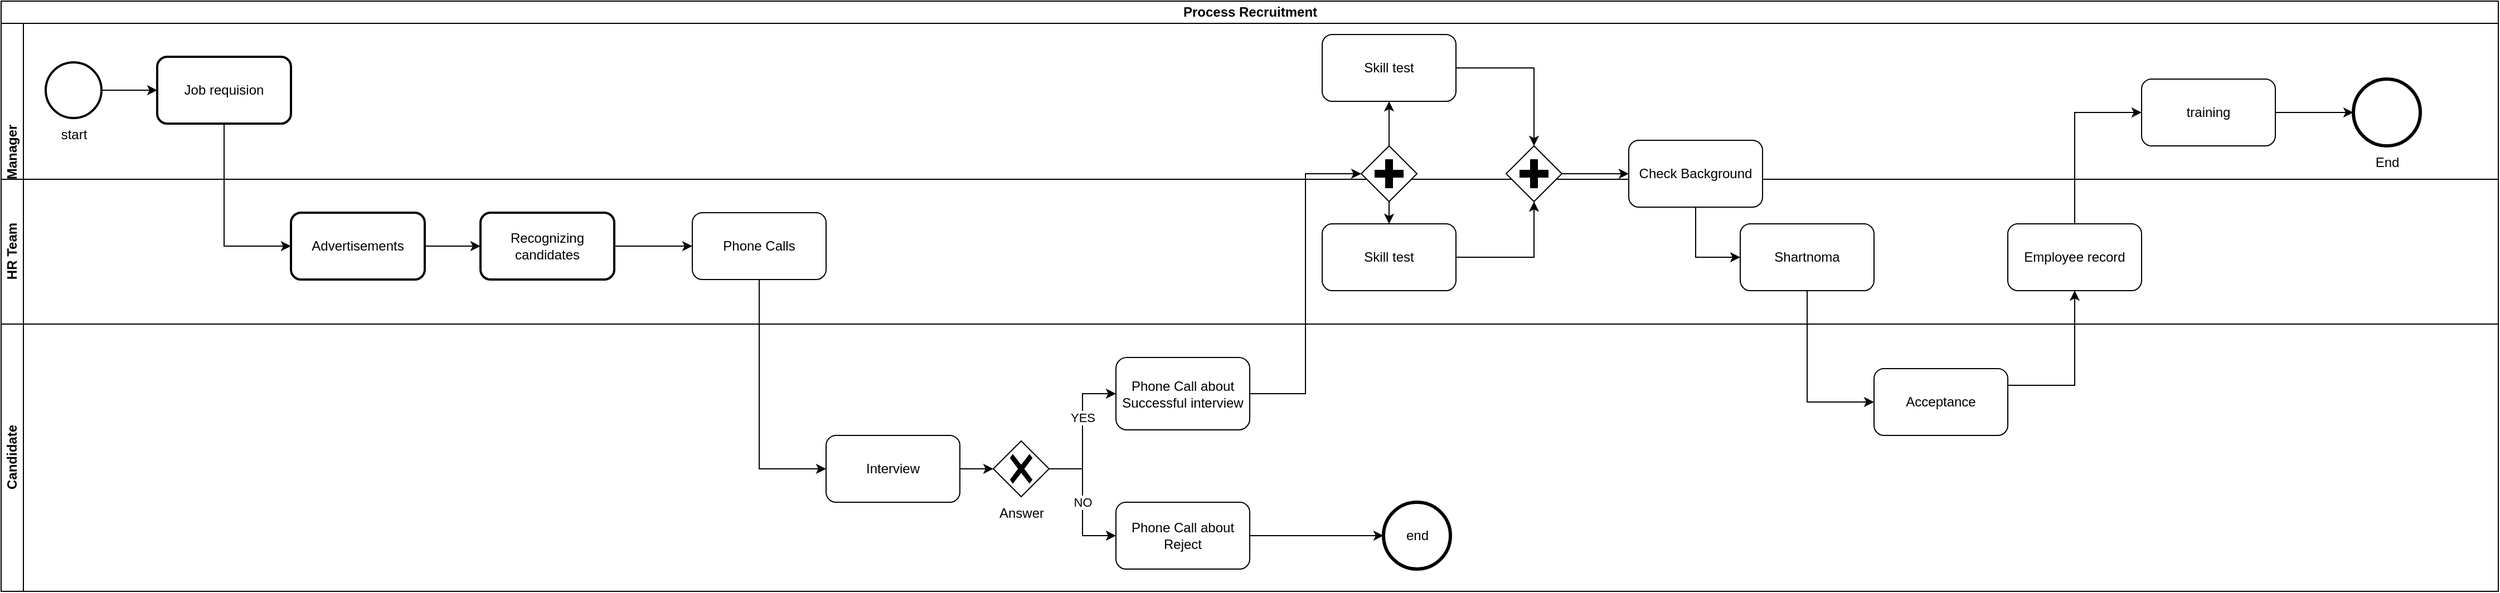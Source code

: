 <mxfile version="21.6.5" type="github">
  <diagram name="Page-1" id="CvdjDr0i6Jg4rvcCn6lh">
    <mxGraphModel dx="2407" dy="1178" grid="1" gridSize="10" guides="1" tooltips="1" connect="1" arrows="1" fold="1" page="1" pageScale="1" pageWidth="850" pageHeight="1100" math="0" shadow="0">
      <root>
        <mxCell id="0" />
        <mxCell id="1" parent="0" />
        <mxCell id="A4L6mwuvSIxqWADnMrzc-7" value="Process Recruitment" style="swimlane;childLayout=stackLayout;resizeParent=1;resizeParentMax=0;horizontal=1;startSize=20;horizontalStack=0;html=1;" vertex="1" parent="1">
          <mxGeometry x="90" width="2240" height="530" as="geometry" />
        </mxCell>
        <mxCell id="A4L6mwuvSIxqWADnMrzc-8" value="Hiring Manager" style="swimlane;startSize=20;horizontal=0;html=1;" vertex="1" parent="A4L6mwuvSIxqWADnMrzc-7">
          <mxGeometry y="20" width="2240" height="270" as="geometry" />
        </mxCell>
        <mxCell id="A4L6mwuvSIxqWADnMrzc-17" style="edgeStyle=orthogonalEdgeStyle;rounded=0;orthogonalLoop=1;jettySize=auto;html=1;entryX=0;entryY=0.5;entryDx=0;entryDy=0;" edge="1" parent="A4L6mwuvSIxqWADnMrzc-8" source="A4L6mwuvSIxqWADnMrzc-12" target="A4L6mwuvSIxqWADnMrzc-16">
          <mxGeometry relative="1" as="geometry" />
        </mxCell>
        <mxCell id="A4L6mwuvSIxqWADnMrzc-12" value="" style="ellipse;whiteSpace=wrap;html=1;aspect=fixed;strokeWidth=2;" vertex="1" parent="A4L6mwuvSIxqWADnMrzc-8">
          <mxGeometry x="40" y="35" width="50" height="50" as="geometry" />
        </mxCell>
        <mxCell id="A4L6mwuvSIxqWADnMrzc-16" value="Job requision" style="rounded=1;whiteSpace=wrap;html=1;strokeWidth=2;" vertex="1" parent="A4L6mwuvSIxqWADnMrzc-8">
          <mxGeometry x="140" y="30" width="120" height="60" as="geometry" />
        </mxCell>
        <mxCell id="A4L6mwuvSIxqWADnMrzc-21" value="start&lt;br&gt;" style="text;html=1;align=center;verticalAlign=middle;resizable=0;points=[];autosize=1;strokeColor=none;fillColor=none;" vertex="1" parent="A4L6mwuvSIxqWADnMrzc-8">
          <mxGeometry x="40" y="85" width="50" height="30" as="geometry" />
        </mxCell>
        <mxCell id="A4L6mwuvSIxqWADnMrzc-129" style="edgeStyle=orthogonalEdgeStyle;rounded=0;orthogonalLoop=1;jettySize=auto;html=1;entryX=0.5;entryY=0;entryDx=0;entryDy=0;entryPerimeter=0;" edge="1" parent="A4L6mwuvSIxqWADnMrzc-8" source="A4L6mwuvSIxqWADnMrzc-97" target="A4L6mwuvSIxqWADnMrzc-127">
          <mxGeometry relative="1" as="geometry" />
        </mxCell>
        <mxCell id="A4L6mwuvSIxqWADnMrzc-97" value="Skill test" style="rounded=1;whiteSpace=wrap;html=1;" vertex="1" parent="A4L6mwuvSIxqWADnMrzc-8">
          <mxGeometry x="1185" y="10" width="120" height="60" as="geometry" />
        </mxCell>
        <mxCell id="A4L6mwuvSIxqWADnMrzc-9" value="HR Team&lt;br&gt;" style="swimlane;startSize=20;horizontal=0;html=1;" vertex="1" parent="A4L6mwuvSIxqWADnMrzc-8">
          <mxGeometry y="140" width="2240" height="130" as="geometry" />
        </mxCell>
        <mxCell id="A4L6mwuvSIxqWADnMrzc-65" style="edgeStyle=orthogonalEdgeStyle;rounded=0;orthogonalLoop=1;jettySize=auto;html=1;exitX=1;exitY=0.5;exitDx=0;exitDy=0;entryX=0;entryY=0.5;entryDx=0;entryDy=0;" edge="1" parent="A4L6mwuvSIxqWADnMrzc-9" source="A4L6mwuvSIxqWADnMrzc-19" target="A4L6mwuvSIxqWADnMrzc-22">
          <mxGeometry relative="1" as="geometry" />
        </mxCell>
        <mxCell id="A4L6mwuvSIxqWADnMrzc-19" value="Advertisements" style="rounded=1;whiteSpace=wrap;html=1;strokeWidth=2;" vertex="1" parent="A4L6mwuvSIxqWADnMrzc-9">
          <mxGeometry x="260" y="30" width="120" height="60" as="geometry" />
        </mxCell>
        <mxCell id="A4L6mwuvSIxqWADnMrzc-72" style="edgeStyle=orthogonalEdgeStyle;rounded=0;orthogonalLoop=1;jettySize=auto;html=1;exitX=1;exitY=0.5;exitDx=0;exitDy=0;entryX=0;entryY=0.5;entryDx=0;entryDy=0;" edge="1" parent="A4L6mwuvSIxqWADnMrzc-9" source="A4L6mwuvSIxqWADnMrzc-22" target="A4L6mwuvSIxqWADnMrzc-71">
          <mxGeometry relative="1" as="geometry" />
        </mxCell>
        <mxCell id="A4L6mwuvSIxqWADnMrzc-22" value="Recognizing candidates" style="rounded=1;whiteSpace=wrap;html=1;strokeWidth=2;" vertex="1" parent="A4L6mwuvSIxqWADnMrzc-9">
          <mxGeometry x="430" y="30" width="120" height="60" as="geometry" />
        </mxCell>
        <mxCell id="A4L6mwuvSIxqWADnMrzc-71" value="Phone Calls" style="rounded=1;whiteSpace=wrap;html=1;" vertex="1" parent="A4L6mwuvSIxqWADnMrzc-9">
          <mxGeometry x="620" y="30" width="120" height="60" as="geometry" />
        </mxCell>
        <mxCell id="A4L6mwuvSIxqWADnMrzc-96" value="Skill test" style="rounded=1;whiteSpace=wrap;html=1;" vertex="1" parent="A4L6mwuvSIxqWADnMrzc-9">
          <mxGeometry x="1185" y="40" width="120" height="60" as="geometry" />
        </mxCell>
        <mxCell id="A4L6mwuvSIxqWADnMrzc-108" value="Shartnoma" style="rounded=1;whiteSpace=wrap;html=1;" vertex="1" parent="A4L6mwuvSIxqWADnMrzc-9">
          <mxGeometry x="1560" y="40" width="120" height="60" as="geometry" />
        </mxCell>
        <mxCell id="A4L6mwuvSIxqWADnMrzc-112" value="Employee record" style="rounded=1;whiteSpace=wrap;html=1;" vertex="1" parent="A4L6mwuvSIxqWADnMrzc-9">
          <mxGeometry x="1800" y="40" width="120" height="60" as="geometry" />
        </mxCell>
        <mxCell id="A4L6mwuvSIxqWADnMrzc-20" style="edgeStyle=orthogonalEdgeStyle;rounded=0;orthogonalLoop=1;jettySize=auto;html=1;exitX=0.5;exitY=1;exitDx=0;exitDy=0;entryX=0;entryY=0.5;entryDx=0;entryDy=0;" edge="1" parent="A4L6mwuvSIxqWADnMrzc-8" source="A4L6mwuvSIxqWADnMrzc-16" target="A4L6mwuvSIxqWADnMrzc-19">
          <mxGeometry relative="1" as="geometry" />
        </mxCell>
        <mxCell id="A4L6mwuvSIxqWADnMrzc-120" style="edgeStyle=orthogonalEdgeStyle;rounded=0;orthogonalLoop=1;jettySize=auto;html=1;entryX=0;entryY=0.5;entryDx=0;entryDy=0;" edge="1" parent="A4L6mwuvSIxqWADnMrzc-8" source="A4L6mwuvSIxqWADnMrzc-116" target="A4L6mwuvSIxqWADnMrzc-119">
          <mxGeometry relative="1" as="geometry" />
        </mxCell>
        <mxCell id="A4L6mwuvSIxqWADnMrzc-116" value="training" style="rounded=1;whiteSpace=wrap;html=1;" vertex="1" parent="A4L6mwuvSIxqWADnMrzc-8">
          <mxGeometry x="1920" y="50" width="120" height="60" as="geometry" />
        </mxCell>
        <mxCell id="A4L6mwuvSIxqWADnMrzc-118" style="edgeStyle=orthogonalEdgeStyle;rounded=0;orthogonalLoop=1;jettySize=auto;html=1;entryX=0;entryY=0.5;entryDx=0;entryDy=0;" edge="1" parent="A4L6mwuvSIxqWADnMrzc-8" source="A4L6mwuvSIxqWADnMrzc-112" target="A4L6mwuvSIxqWADnMrzc-116">
          <mxGeometry relative="1" as="geometry" />
        </mxCell>
        <mxCell id="A4L6mwuvSIxqWADnMrzc-119" value="" style="ellipse;whiteSpace=wrap;html=1;aspect=fixed;strokeWidth=3;" vertex="1" parent="A4L6mwuvSIxqWADnMrzc-8">
          <mxGeometry x="2110" y="50" width="60" height="60" as="geometry" />
        </mxCell>
        <mxCell id="A4L6mwuvSIxqWADnMrzc-121" value="End" style="text;html=1;align=center;verticalAlign=middle;resizable=0;points=[];autosize=1;strokeColor=none;fillColor=none;" vertex="1" parent="A4L6mwuvSIxqWADnMrzc-8">
          <mxGeometry x="2120" y="110" width="40" height="30" as="geometry" />
        </mxCell>
        <mxCell id="A4L6mwuvSIxqWADnMrzc-127" value="" style="points=[[0.25,0.25,0],[0.5,0,0],[0.75,0.25,0],[1,0.5,0],[0.75,0.75,0],[0.5,1,0],[0.25,0.75,0],[0,0.5,0]];shape=mxgraph.bpmn.gateway2;html=1;verticalLabelPosition=bottom;labelBackgroundColor=#ffffff;verticalAlign=top;align=center;perimeter=rhombusPerimeter;outlineConnect=0;outline=none;symbol=none;gwType=parallel;" vertex="1" parent="A4L6mwuvSIxqWADnMrzc-8">
          <mxGeometry x="1350" y="110" width="50" height="50" as="geometry" />
        </mxCell>
        <mxCell id="A4L6mwuvSIxqWADnMrzc-128" style="edgeStyle=orthogonalEdgeStyle;rounded=0;orthogonalLoop=1;jettySize=auto;html=1;entryX=0.5;entryY=1;entryDx=0;entryDy=0;entryPerimeter=0;" edge="1" parent="A4L6mwuvSIxqWADnMrzc-8" source="A4L6mwuvSIxqWADnMrzc-96" target="A4L6mwuvSIxqWADnMrzc-127">
          <mxGeometry relative="1" as="geometry" />
        </mxCell>
        <mxCell id="A4L6mwuvSIxqWADnMrzc-75" style="edgeStyle=orthogonalEdgeStyle;rounded=0;orthogonalLoop=1;jettySize=auto;html=1;entryX=0;entryY=0.5;entryDx=0;entryDy=0;" edge="1" parent="A4L6mwuvSIxqWADnMrzc-7" source="A4L6mwuvSIxqWADnMrzc-71" target="A4L6mwuvSIxqWADnMrzc-66">
          <mxGeometry relative="1" as="geometry" />
        </mxCell>
        <mxCell id="A4L6mwuvSIxqWADnMrzc-10" value="Candidate" style="swimlane;startSize=20;horizontal=0;html=1;strokeWidth=1;" vertex="1" parent="A4L6mwuvSIxqWADnMrzc-7">
          <mxGeometry y="290" width="2240" height="240" as="geometry" />
        </mxCell>
        <mxCell id="A4L6mwuvSIxqWADnMrzc-86" style="edgeStyle=orthogonalEdgeStyle;rounded=0;orthogonalLoop=1;jettySize=auto;html=1;entryX=0;entryY=0.5;entryDx=0;entryDy=0;entryPerimeter=0;" edge="1" parent="A4L6mwuvSIxqWADnMrzc-10" source="A4L6mwuvSIxqWADnMrzc-66" target="A4L6mwuvSIxqWADnMrzc-85">
          <mxGeometry relative="1" as="geometry" />
        </mxCell>
        <mxCell id="A4L6mwuvSIxqWADnMrzc-66" value="Interview" style="rounded=1;whiteSpace=wrap;html=1;" vertex="1" parent="A4L6mwuvSIxqWADnMrzc-10">
          <mxGeometry x="740" y="100" width="120" height="60" as="geometry" />
        </mxCell>
        <mxCell id="A4L6mwuvSIxqWADnMrzc-83" value="Phone Call about Successful interview" style="rounded=1;whiteSpace=wrap;html=1;" vertex="1" parent="A4L6mwuvSIxqWADnMrzc-10">
          <mxGeometry x="1000" y="30" width="120" height="65" as="geometry" />
        </mxCell>
        <mxCell id="A4L6mwuvSIxqWADnMrzc-91" style="edgeStyle=orthogonalEdgeStyle;rounded=0;orthogonalLoop=1;jettySize=auto;html=1;entryX=0;entryY=0.5;entryDx=0;entryDy=0;" edge="1" parent="A4L6mwuvSIxqWADnMrzc-10" source="A4L6mwuvSIxqWADnMrzc-84" target="A4L6mwuvSIxqWADnMrzc-90">
          <mxGeometry relative="1" as="geometry" />
        </mxCell>
        <mxCell id="A4L6mwuvSIxqWADnMrzc-84" value="Phone Call about Reject" style="rounded=1;whiteSpace=wrap;html=1;" vertex="1" parent="A4L6mwuvSIxqWADnMrzc-10">
          <mxGeometry x="1000" y="160" width="120" height="60" as="geometry" />
        </mxCell>
        <mxCell id="A4L6mwuvSIxqWADnMrzc-87" style="edgeStyle=orthogonalEdgeStyle;rounded=0;orthogonalLoop=1;jettySize=auto;html=1;entryX=0;entryY=0.5;entryDx=0;entryDy=0;" edge="1" parent="A4L6mwuvSIxqWADnMrzc-10" source="A4L6mwuvSIxqWADnMrzc-85" target="A4L6mwuvSIxqWADnMrzc-83">
          <mxGeometry relative="1" as="geometry" />
        </mxCell>
        <mxCell id="A4L6mwuvSIxqWADnMrzc-94" value="YES" style="edgeLabel;html=1;align=center;verticalAlign=middle;resizable=0;points=[];" vertex="1" connectable="0" parent="A4L6mwuvSIxqWADnMrzc-87">
          <mxGeometry x="0.194" relative="1" as="geometry">
            <mxPoint as="offset" />
          </mxGeometry>
        </mxCell>
        <mxCell id="A4L6mwuvSIxqWADnMrzc-88" value="NO" style="edgeStyle=orthogonalEdgeStyle;rounded=0;orthogonalLoop=1;jettySize=auto;html=1;entryX=0;entryY=0.5;entryDx=0;entryDy=0;" edge="1" parent="A4L6mwuvSIxqWADnMrzc-10" source="A4L6mwuvSIxqWADnMrzc-85" target="A4L6mwuvSIxqWADnMrzc-84">
          <mxGeometry relative="1" as="geometry" />
        </mxCell>
        <mxCell id="A4L6mwuvSIxqWADnMrzc-85" value="" style="points=[[0.25,0.25,0],[0.5,0,0],[0.75,0.25,0],[1,0.5,0],[0.75,0.75,0],[0.5,1,0],[0.25,0.75,0],[0,0.5,0]];shape=mxgraph.bpmn.gateway2;html=1;verticalLabelPosition=bottom;labelBackgroundColor=#ffffff;verticalAlign=top;align=center;perimeter=rhombusPerimeter;outlineConnect=0;outline=none;symbol=none;gwType=exclusive;" vertex="1" parent="A4L6mwuvSIxqWADnMrzc-10">
          <mxGeometry x="890" y="105" width="50" height="50" as="geometry" />
        </mxCell>
        <mxCell id="A4L6mwuvSIxqWADnMrzc-90" value="" style="ellipse;whiteSpace=wrap;html=1;aspect=fixed;strokeWidth=3;" vertex="1" parent="A4L6mwuvSIxqWADnMrzc-10">
          <mxGeometry x="1240" y="160" width="60" height="60" as="geometry" />
        </mxCell>
        <mxCell id="A4L6mwuvSIxqWADnMrzc-93" value="end&lt;br&gt;" style="text;html=1;align=center;verticalAlign=middle;resizable=0;points=[];autosize=1;strokeColor=none;fillColor=none;" vertex="1" parent="A4L6mwuvSIxqWADnMrzc-10">
          <mxGeometry x="1250" y="175" width="40" height="30" as="geometry" />
        </mxCell>
        <mxCell id="A4L6mwuvSIxqWADnMrzc-95" value="Answer" style="text;html=1;align=center;verticalAlign=middle;resizable=0;points=[];autosize=1;strokeColor=none;fillColor=none;" vertex="1" parent="A4L6mwuvSIxqWADnMrzc-10">
          <mxGeometry x="885" y="155" width="60" height="30" as="geometry" />
        </mxCell>
        <mxCell id="A4L6mwuvSIxqWADnMrzc-110" value="Acceptance" style="rounded=1;whiteSpace=wrap;html=1;" vertex="1" parent="A4L6mwuvSIxqWADnMrzc-10">
          <mxGeometry x="1680" y="40" width="120" height="60" as="geometry" />
        </mxCell>
        <mxCell id="A4L6mwuvSIxqWADnMrzc-111" style="edgeStyle=orthogonalEdgeStyle;rounded=0;orthogonalLoop=1;jettySize=auto;html=1;entryX=0;entryY=0.5;entryDx=0;entryDy=0;" edge="1" parent="A4L6mwuvSIxqWADnMrzc-7" source="A4L6mwuvSIxqWADnMrzc-108" target="A4L6mwuvSIxqWADnMrzc-110">
          <mxGeometry relative="1" as="geometry" />
        </mxCell>
        <mxCell id="A4L6mwuvSIxqWADnMrzc-115" style="edgeStyle=orthogonalEdgeStyle;rounded=0;orthogonalLoop=1;jettySize=auto;html=1;exitX=1;exitY=0.25;exitDx=0;exitDy=0;entryX=0.5;entryY=1;entryDx=0;entryDy=0;" edge="1" parent="A4L6mwuvSIxqWADnMrzc-7" source="A4L6mwuvSIxqWADnMrzc-110" target="A4L6mwuvSIxqWADnMrzc-112">
          <mxGeometry relative="1" as="geometry" />
        </mxCell>
        <mxCell id="A4L6mwuvSIxqWADnMrzc-100" value="" style="points=[[0.25,0.25,0],[0.5,0,0],[0.75,0.25,0],[1,0.5,0],[0.75,0.75,0],[0.5,1,0],[0.25,0.75,0],[0,0.5,0]];shape=mxgraph.bpmn.gateway2;html=1;verticalLabelPosition=bottom;labelBackgroundColor=#ffffff;verticalAlign=top;align=center;perimeter=rhombusPerimeter;outlineConnect=0;outline=none;symbol=none;gwType=parallel;" vertex="1" parent="1">
          <mxGeometry x="1310" y="130" width="50" height="50" as="geometry" />
        </mxCell>
        <mxCell id="A4L6mwuvSIxqWADnMrzc-101" style="edgeStyle=orthogonalEdgeStyle;rounded=0;orthogonalLoop=1;jettySize=auto;html=1;entryX=0.5;entryY=0;entryDx=0;entryDy=0;" edge="1" parent="1" source="A4L6mwuvSIxqWADnMrzc-100" target="A4L6mwuvSIxqWADnMrzc-96">
          <mxGeometry relative="1" as="geometry" />
        </mxCell>
        <mxCell id="A4L6mwuvSIxqWADnMrzc-102" style="edgeStyle=orthogonalEdgeStyle;rounded=0;orthogonalLoop=1;jettySize=auto;html=1;exitX=0.5;exitY=0;exitDx=0;exitDy=0;exitPerimeter=0;entryX=0.5;entryY=1;entryDx=0;entryDy=0;" edge="1" parent="1" source="A4L6mwuvSIxqWADnMrzc-100" target="A4L6mwuvSIxqWADnMrzc-97">
          <mxGeometry relative="1" as="geometry" />
        </mxCell>
        <mxCell id="A4L6mwuvSIxqWADnMrzc-122" style="edgeStyle=orthogonalEdgeStyle;rounded=0;orthogonalLoop=1;jettySize=auto;html=1;entryX=0;entryY=0.5;entryDx=0;entryDy=0;entryPerimeter=0;" edge="1" parent="1" source="A4L6mwuvSIxqWADnMrzc-83" target="A4L6mwuvSIxqWADnMrzc-100">
          <mxGeometry relative="1" as="geometry" />
        </mxCell>
        <mxCell id="A4L6mwuvSIxqWADnMrzc-104" value="Check Background" style="rounded=1;whiteSpace=wrap;html=1;" vertex="1" parent="1">
          <mxGeometry x="1550" y="125" width="120" height="60" as="geometry" />
        </mxCell>
        <mxCell id="A4L6mwuvSIxqWADnMrzc-109" style="edgeStyle=orthogonalEdgeStyle;rounded=0;orthogonalLoop=1;jettySize=auto;html=1;entryX=0;entryY=0.5;entryDx=0;entryDy=0;" edge="1" parent="1" source="A4L6mwuvSIxqWADnMrzc-104" target="A4L6mwuvSIxqWADnMrzc-108">
          <mxGeometry relative="1" as="geometry" />
        </mxCell>
        <mxCell id="A4L6mwuvSIxqWADnMrzc-130" style="edgeStyle=orthogonalEdgeStyle;rounded=0;orthogonalLoop=1;jettySize=auto;html=1;entryX=0;entryY=0.5;entryDx=0;entryDy=0;" edge="1" parent="1" source="A4L6mwuvSIxqWADnMrzc-127" target="A4L6mwuvSIxqWADnMrzc-104">
          <mxGeometry relative="1" as="geometry" />
        </mxCell>
      </root>
    </mxGraphModel>
  </diagram>
</mxfile>
